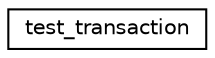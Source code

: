 digraph "Graphical Class Hierarchy"
{
  edge [fontname="Helvetica",fontsize="10",labelfontname="Helvetica",labelfontsize="10"];
  node [fontname="Helvetica",fontsize="10",shape=record];
  rankdir="LR";
  Node0 [label="test_transaction",height=0.2,width=0.4,color="black", fillcolor="white", style="filled",URL="$structtest__transaction.html"];
}
